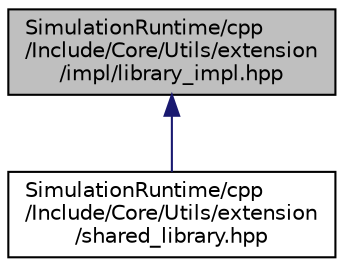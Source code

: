 digraph "SimulationRuntime/cpp/Include/Core/Utils/extension/impl/library_impl.hpp"
{
  edge [fontname="Helvetica",fontsize="10",labelfontname="Helvetica",labelfontsize="10"];
  node [fontname="Helvetica",fontsize="10",shape=record];
  Node4 [label="SimulationRuntime/cpp\l/Include/Core/Utils/extension\l/impl/library_impl.hpp",height=0.2,width=0.4,color="black", fillcolor="grey75", style="filled", fontcolor="black"];
  Node4 -> Node5 [dir="back",color="midnightblue",fontsize="10",style="solid",fontname="Helvetica"];
  Node5 [label="SimulationRuntime/cpp\l/Include/Core/Utils/extension\l/shared_library.hpp",height=0.2,width=0.4,color="black", fillcolor="white", style="filled",URL="$de/dd2/shared__library_8hpp.html"];
}
